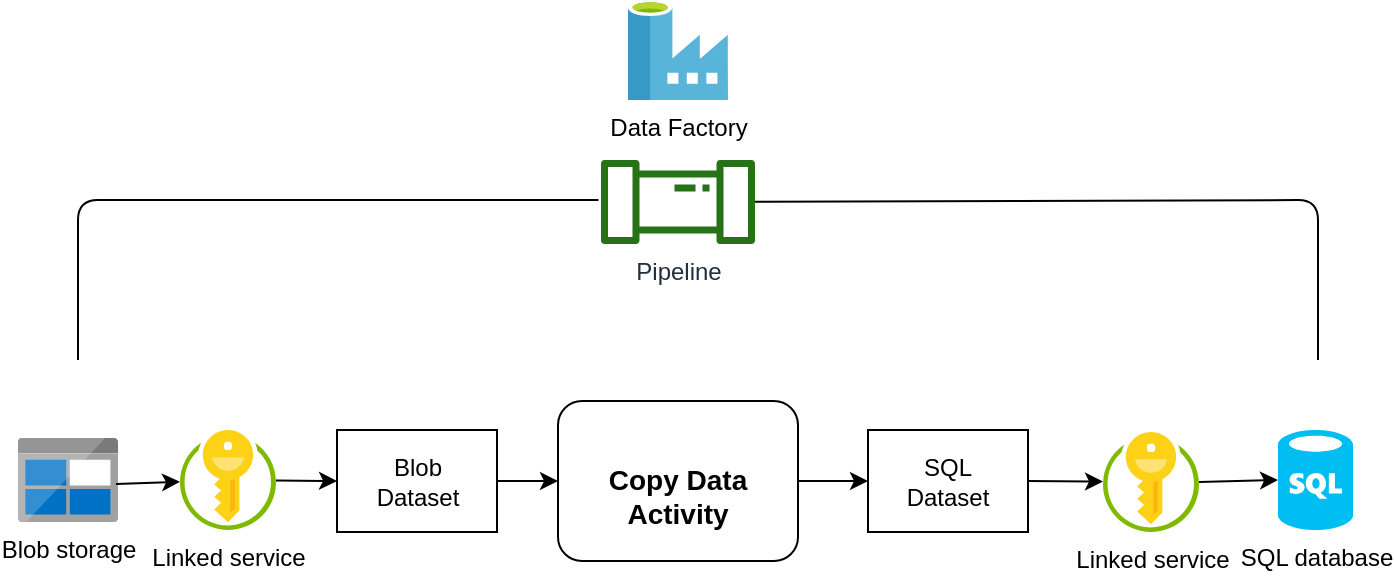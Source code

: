 <mxfile version="12.1.3" type="device" pages="1"><diagram id="omIssJX19mSJJJk0tItQ" name="Page-1"><mxGraphModel dx="1024" dy="387" grid="1" gridSize="10" guides="1" tooltips="1" connect="1" arrows="1" fold="1" page="1" pageScale="1" pageWidth="850" pageHeight="1100" math="0" shadow="0"><root><mxCell id="0"/><mxCell id="1" parent="0"/><mxCell id="-tofkIFRl4he6ySupckI-1" value="&lt;div&gt;Blob&lt;/div&gt;&lt;div&gt;Dataset&lt;/div&gt;" style="rounded=0;whiteSpace=wrap;html=1;" parent="1" vertex="1"><mxGeometry x="229.5" y="265" width="80" height="51" as="geometry"/></mxCell><mxCell id="-tofkIFRl4he6ySupckI-2" value="Blob storage" style="aspect=fixed;html=1;points=[];align=center;image;fontSize=12;image=img/lib/mscae/BlobBlock.svg;" parent="1" vertex="1"><mxGeometry x="70" y="269" width="50" height="42" as="geometry"/></mxCell><mxCell id="-tofkIFRl4he6ySupckI-4" value="Linked service" style="aspect=fixed;html=1;points=[];align=center;image;fontSize=12;image=img/lib/mscae/Key_Vaults.svg;" parent="1" vertex="1"><mxGeometry x="151" y="265" width="48" height="50" as="geometry"/></mxCell><mxCell id="-tofkIFRl4he6ySupckI-5" value="&lt;div&gt;&lt;br&gt;&lt;/div&gt;&lt;div style=&quot;font-size: 14px&quot;&gt;&lt;font style=&quot;font-size: 14px&quot;&gt;&lt;b&gt;Copy Data&lt;/b&gt;&lt;/font&gt;&lt;/div&gt;&lt;div style=&quot;font-size: 14px&quot;&gt;&lt;font style=&quot;font-size: 14px&quot;&gt;&lt;b&gt;Activity&lt;/b&gt;&lt;/font&gt;&lt;br&gt;&lt;/div&gt;" style="rounded=1;whiteSpace=wrap;html=1;" parent="1" vertex="1"><mxGeometry x="340" y="250.5" width="120" height="80" as="geometry"/></mxCell><mxCell id="-tofkIFRl4he6ySupckI-6" value="&lt;div&gt;SQL&lt;/div&gt;&lt;div&gt;Dataset&lt;/div&gt;" style="rounded=0;whiteSpace=wrap;html=1;" parent="1" vertex="1"><mxGeometry x="495" y="265" width="80" height="51" as="geometry"/></mxCell><mxCell id="-tofkIFRl4he6ySupckI-7" value="Linked service" style="aspect=fixed;html=1;points=[];align=center;image;fontSize=12;image=img/lib/mscae/Key_Vaults.svg;" parent="1" vertex="1"><mxGeometry x="612.5" y="266" width="48" height="50" as="geometry"/></mxCell><mxCell id="-tofkIFRl4he6ySupckI-8" value="SQL database" style="verticalLabelPosition=bottom;html=1;verticalAlign=top;align=center;strokeColor=none;fillColor=#00BEF2;shape=mxgraph.azure.sql_database;" parent="1" vertex="1"><mxGeometry x="700" y="265" width="37.5" height="50" as="geometry"/></mxCell><mxCell id="-tofkIFRl4he6ySupckI-9" value="Pipeline" style="outlineConnect=0;fontColor=#232F3E;gradientColor=none;fillColor=#277116;strokeColor=none;dashed=0;verticalLabelPosition=bottom;verticalAlign=top;align=center;html=1;fontSize=12;fontStyle=0;aspect=fixed;pointerEvents=1;shape=mxgraph.aws4.iot_analytics_pipeline;" parent="1" vertex="1"><mxGeometry x="361" y="130" width="78" height="42" as="geometry"/></mxCell><mxCell id="-tofkIFRl4he6ySupckI-10" value="" style="endArrow=none;html=1;entryX=-0.016;entryY=0.476;entryDx=0;entryDy=0;entryPerimeter=0;" parent="1" target="-tofkIFRl4he6ySupckI-9" edge="1"><mxGeometry width="50" height="50" relative="1" as="geometry"><mxPoint x="100" y="230" as="sourcePoint"/><mxPoint x="130" y="350" as="targetPoint"/><Array as="points"><mxPoint x="100" y="150"/></Array></mxGeometry></mxCell><mxCell id="-tofkIFRl4he6ySupckI-11" value="" style="endArrow=none;html=1;" parent="1" target="-tofkIFRl4he6ySupckI-9" edge="1"><mxGeometry width="50" height="50" relative="1" as="geometry"><mxPoint x="720" y="230" as="sourcePoint"/><mxPoint x="520" y="140" as="targetPoint"/><Array as="points"><mxPoint x="720" y="150"/></Array></mxGeometry></mxCell><mxCell id="-tofkIFRl4he6ySupckI-12" value="" style="endArrow=classic;html=1;exitX=0.98;exitY=0.548;exitDx=0;exitDy=0;exitPerimeter=0;" parent="1" source="-tofkIFRl4he6ySupckI-2" target="-tofkIFRl4he6ySupckI-4" edge="1"><mxGeometry width="50" height="50" relative="1" as="geometry"><mxPoint x="70" y="400" as="sourcePoint"/><mxPoint x="120" y="350" as="targetPoint"/></mxGeometry></mxCell><mxCell id="-tofkIFRl4he6ySupckI-13" value="" style="endArrow=classic;html=1;entryX=0;entryY=0.5;entryDx=0;entryDy=0;" parent="1" source="-tofkIFRl4he6ySupckI-4" target="-tofkIFRl4he6ySupckI-1" edge="1"><mxGeometry width="50" height="50" relative="1" as="geometry"><mxPoint x="70" y="410" as="sourcePoint"/><mxPoint x="120" y="360" as="targetPoint"/></mxGeometry></mxCell><mxCell id="-tofkIFRl4he6ySupckI-14" value="" style="endArrow=classic;html=1;entryX=0;entryY=0.5;entryDx=0;entryDy=0;exitX=1;exitY=0.5;exitDx=0;exitDy=0;" parent="1" source="-tofkIFRl4he6ySupckI-1" target="-tofkIFRl4he6ySupckI-5" edge="1"><mxGeometry width="50" height="50" relative="1" as="geometry"><mxPoint x="70" y="410" as="sourcePoint"/><mxPoint x="120" y="360" as="targetPoint"/></mxGeometry></mxCell><mxCell id="-tofkIFRl4he6ySupckI-15" value="" style="endArrow=classic;html=1;exitX=1;exitY=0.5;exitDx=0;exitDy=0;entryX=0;entryY=0.5;entryDx=0;entryDy=0;" parent="1" source="-tofkIFRl4he6ySupckI-5" target="-tofkIFRl4he6ySupckI-6" edge="1"><mxGeometry width="50" height="50" relative="1" as="geometry"><mxPoint x="530" y="390" as="sourcePoint"/><mxPoint x="580" y="340" as="targetPoint"/></mxGeometry></mxCell><mxCell id="-tofkIFRl4he6ySupckI-16" value="" style="endArrow=classic;html=1;exitX=1;exitY=0.5;exitDx=0;exitDy=0;" parent="1" source="-tofkIFRl4he6ySupckI-6" target="-tofkIFRl4he6ySupckI-7" edge="1"><mxGeometry width="50" height="50" relative="1" as="geometry"><mxPoint x="70" y="410" as="sourcePoint"/><mxPoint x="120" y="360" as="targetPoint"/></mxGeometry></mxCell><mxCell id="-tofkIFRl4he6ySupckI-17" value="" style="endArrow=classic;html=1;entryX=0;entryY=0.5;entryDx=0;entryDy=0;entryPerimeter=0;exitX=1;exitY=0.5;exitDx=0;exitDy=0;exitPerimeter=0;" parent="1" source="-tofkIFRl4he6ySupckI-7" target="-tofkIFRl4he6ySupckI-8" edge="1"><mxGeometry width="50" height="50" relative="1" as="geometry"><mxPoint x="70" y="410" as="sourcePoint"/><mxPoint x="120" y="360" as="targetPoint"/></mxGeometry></mxCell><mxCell id="-tofkIFRl4he6ySupckI-18" value="Data Factory" style="aspect=fixed;html=1;points=[];align=center;image;fontSize=12;image=img/lib/mscae/Data_Factory.svg;" parent="1" vertex="1"><mxGeometry x="375" y="50" width="50" height="50" as="geometry"/></mxCell></root></mxGraphModel></diagram></mxfile>